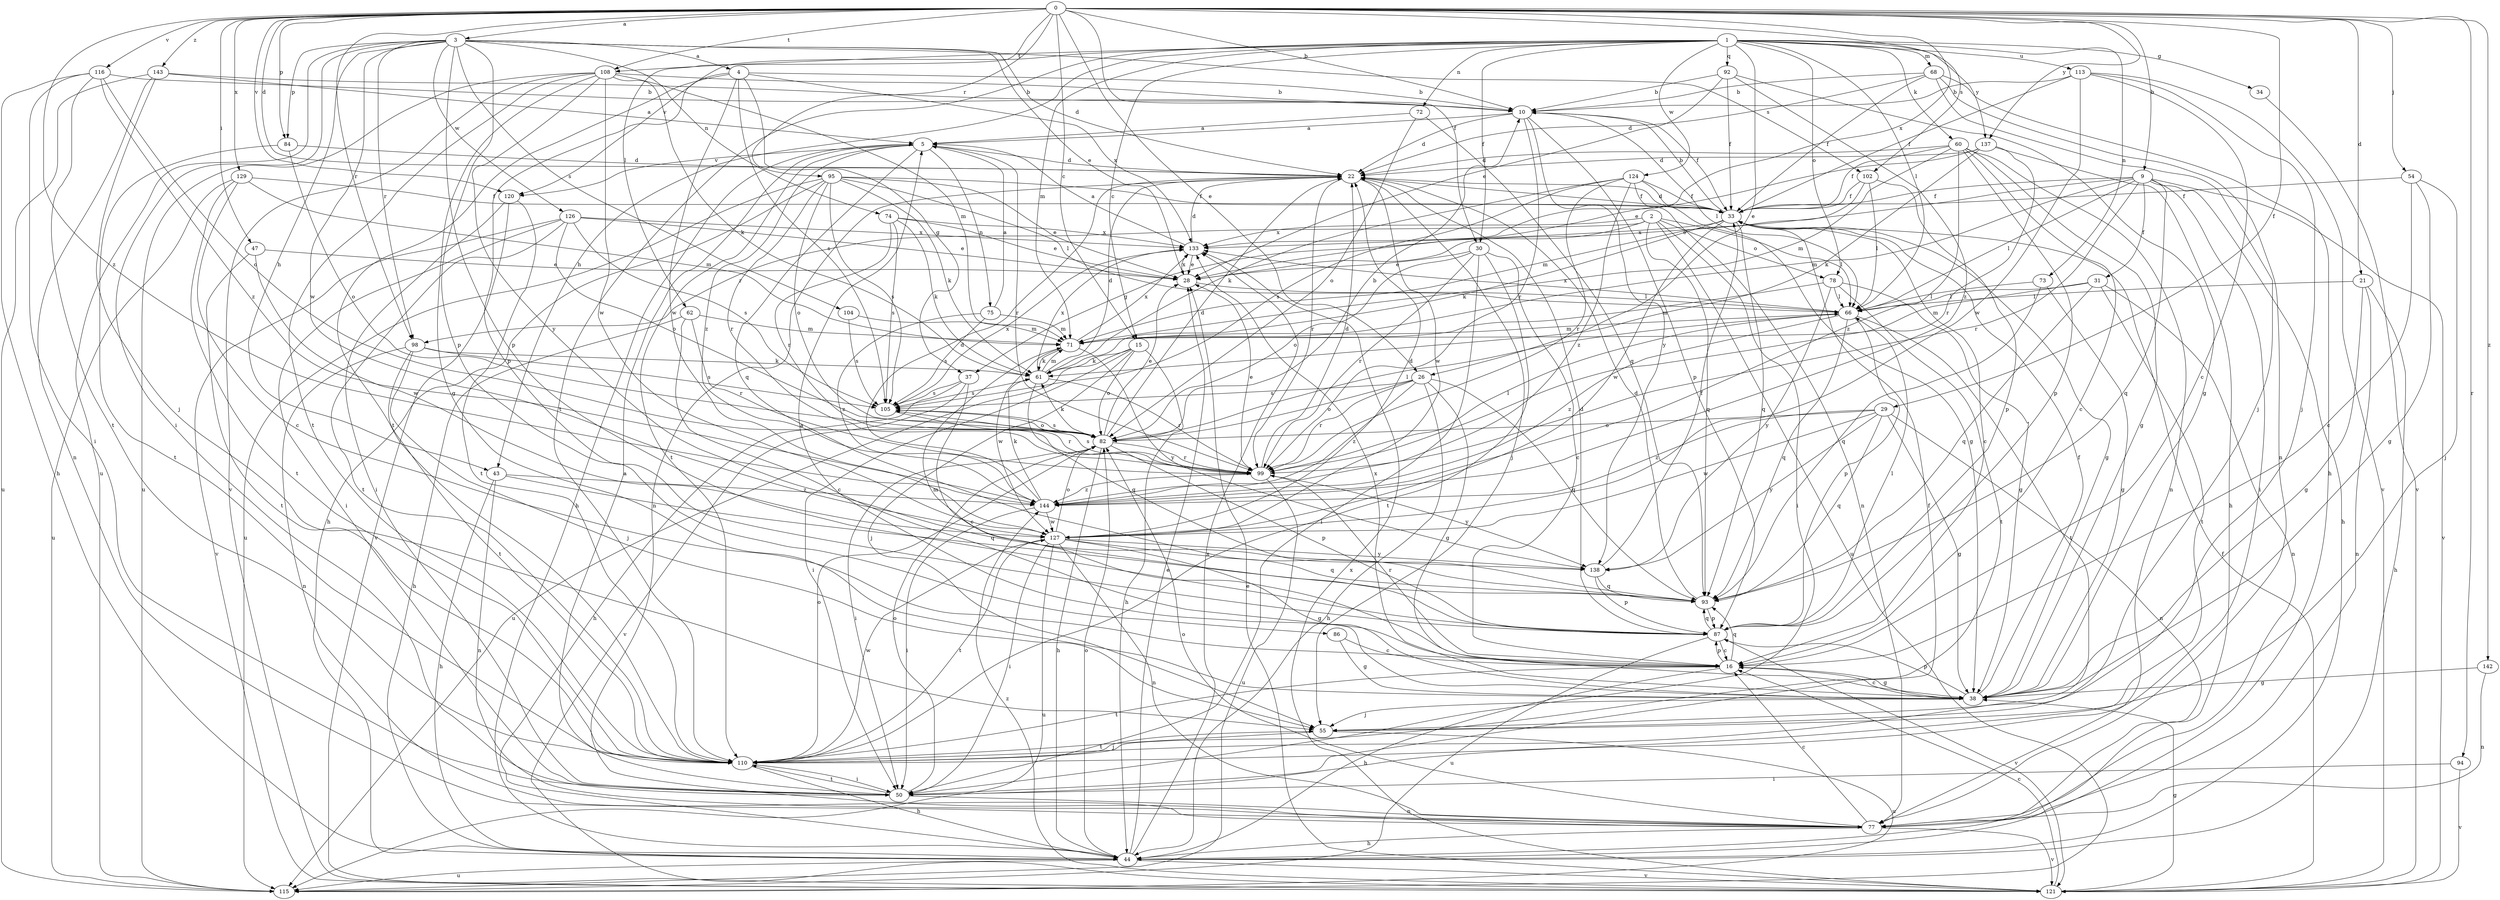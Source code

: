 strict digraph  {
0;
1;
2;
3;
4;
5;
9;
10;
15;
16;
21;
22;
26;
28;
29;
30;
31;
33;
34;
37;
38;
43;
44;
47;
50;
54;
55;
60;
61;
62;
66;
68;
71;
72;
73;
74;
75;
77;
78;
82;
84;
86;
87;
92;
93;
94;
95;
98;
99;
102;
104;
105;
108;
110;
113;
115;
116;
120;
121;
124;
126;
127;
129;
133;
137;
138;
142;
143;
144;
0 -> 3  [label=a];
0 -> 9  [label=b];
0 -> 10  [label=b];
0 -> 15  [label=c];
0 -> 21  [label=d];
0 -> 22  [label=d];
0 -> 26  [label=e];
0 -> 29  [label=f];
0 -> 30  [label=f];
0 -> 47  [label=i];
0 -> 54  [label=j];
0 -> 62  [label=l];
0 -> 84  [label=p];
0 -> 94  [label=r];
0 -> 95  [label=r];
0 -> 98  [label=r];
0 -> 102  [label=s];
0 -> 108  [label=t];
0 -> 116  [label=v];
0 -> 120  [label=v];
0 -> 129  [label=x];
0 -> 133  [label=x];
0 -> 137  [label=y];
0 -> 142  [label=z];
0 -> 143  [label=z];
0 -> 144  [label=z];
1 -> 15  [label=c];
1 -> 26  [label=e];
1 -> 30  [label=f];
1 -> 34  [label=g];
1 -> 43  [label=h];
1 -> 60  [label=k];
1 -> 66  [label=l];
1 -> 68  [label=m];
1 -> 71  [label=m];
1 -> 72  [label=n];
1 -> 73  [label=n];
1 -> 78  [label=o];
1 -> 92  [label=q];
1 -> 108  [label=t];
1 -> 110  [label=t];
1 -> 113  [label=u];
1 -> 120  [label=v];
1 -> 124  [label=w];
1 -> 137  [label=y];
2 -> 37  [label=g];
2 -> 50  [label=i];
2 -> 66  [label=l];
2 -> 78  [label=o];
2 -> 93  [label=q];
2 -> 98  [label=r];
2 -> 115  [label=u];
2 -> 133  [label=x];
3 -> 4  [label=a];
3 -> 22  [label=d];
3 -> 28  [label=e];
3 -> 43  [label=h];
3 -> 50  [label=i];
3 -> 74  [label=n];
3 -> 84  [label=p];
3 -> 86  [label=p];
3 -> 87  [label=p];
3 -> 98  [label=r];
3 -> 102  [label=s];
3 -> 104  [label=s];
3 -> 115  [label=u];
3 -> 126  [label=w];
3 -> 127  [label=w];
4 -> 10  [label=b];
4 -> 37  [label=g];
4 -> 87  [label=p];
4 -> 105  [label=s];
4 -> 110  [label=t];
4 -> 127  [label=w];
4 -> 133  [label=x];
5 -> 22  [label=d];
5 -> 44  [label=h];
5 -> 75  [label=n];
5 -> 93  [label=q];
5 -> 99  [label=r];
5 -> 110  [label=t];
5 -> 120  [label=v];
5 -> 144  [label=z];
9 -> 28  [label=e];
9 -> 31  [label=f];
9 -> 33  [label=f];
9 -> 44  [label=h];
9 -> 50  [label=i];
9 -> 66  [label=l];
9 -> 71  [label=m];
9 -> 93  [label=q];
9 -> 99  [label=r];
9 -> 121  [label=v];
10 -> 5  [label=a];
10 -> 22  [label=d];
10 -> 33  [label=f];
10 -> 66  [label=l];
10 -> 87  [label=p];
10 -> 99  [label=r];
10 -> 138  [label=y];
15 -> 44  [label=h];
15 -> 50  [label=i];
15 -> 55  [label=j];
15 -> 61  [label=k];
15 -> 82  [label=o];
15 -> 115  [label=u];
16 -> 38  [label=g];
16 -> 44  [label=h];
16 -> 87  [label=p];
16 -> 93  [label=q];
16 -> 99  [label=r];
16 -> 110  [label=t];
21 -> 38  [label=g];
21 -> 44  [label=h];
21 -> 66  [label=l];
21 -> 77  [label=n];
22 -> 33  [label=f];
22 -> 55  [label=j];
22 -> 77  [label=n];
22 -> 99  [label=r];
22 -> 127  [label=w];
26 -> 38  [label=g];
26 -> 44  [label=h];
26 -> 82  [label=o];
26 -> 93  [label=q];
26 -> 99  [label=r];
26 -> 105  [label=s];
26 -> 144  [label=z];
28 -> 66  [label=l];
28 -> 133  [label=x];
29 -> 38  [label=g];
29 -> 77  [label=n];
29 -> 82  [label=o];
29 -> 93  [label=q];
29 -> 127  [label=w];
29 -> 138  [label=y];
29 -> 144  [label=z];
30 -> 16  [label=c];
30 -> 28  [label=e];
30 -> 50  [label=i];
30 -> 82  [label=o];
30 -> 99  [label=r];
30 -> 110  [label=t];
31 -> 66  [label=l];
31 -> 71  [label=m];
31 -> 77  [label=n];
31 -> 93  [label=q];
31 -> 110  [label=t];
33 -> 10  [label=b];
33 -> 16  [label=c];
33 -> 22  [label=d];
33 -> 38  [label=g];
33 -> 61  [label=k];
33 -> 93  [label=q];
33 -> 127  [label=w];
33 -> 133  [label=x];
34 -> 121  [label=v];
37 -> 16  [label=c];
37 -> 44  [label=h];
37 -> 105  [label=s];
37 -> 121  [label=v];
38 -> 5  [label=a];
38 -> 16  [label=c];
38 -> 33  [label=f];
38 -> 55  [label=j];
38 -> 87  [label=p];
38 -> 133  [label=x];
43 -> 44  [label=h];
43 -> 77  [label=n];
43 -> 93  [label=q];
43 -> 144  [label=z];
44 -> 28  [label=e];
44 -> 82  [label=o];
44 -> 115  [label=u];
44 -> 121  [label=v];
44 -> 133  [label=x];
47 -> 28  [label=e];
47 -> 110  [label=t];
47 -> 127  [label=w];
50 -> 5  [label=a];
50 -> 33  [label=f];
50 -> 77  [label=n];
50 -> 82  [label=o];
50 -> 110  [label=t];
54 -> 16  [label=c];
54 -> 33  [label=f];
54 -> 38  [label=g];
54 -> 55  [label=j];
55 -> 110  [label=t];
55 -> 115  [label=u];
60 -> 16  [label=c];
60 -> 22  [label=d];
60 -> 33  [label=f];
60 -> 38  [label=g];
60 -> 71  [label=m];
60 -> 77  [label=n];
60 -> 87  [label=p];
60 -> 144  [label=z];
61 -> 22  [label=d];
61 -> 71  [label=m];
61 -> 93  [label=q];
61 -> 99  [label=r];
61 -> 105  [label=s];
61 -> 133  [label=x];
62 -> 16  [label=c];
62 -> 44  [label=h];
62 -> 71  [label=m];
62 -> 99  [label=r];
66 -> 71  [label=m];
66 -> 87  [label=p];
66 -> 93  [label=q];
66 -> 110  [label=t];
66 -> 133  [label=x];
66 -> 144  [label=z];
68 -> 10  [label=b];
68 -> 22  [label=d];
68 -> 33  [label=f];
68 -> 44  [label=h];
68 -> 55  [label=j];
68 -> 77  [label=n];
71 -> 61  [label=k];
71 -> 127  [label=w];
71 -> 133  [label=x];
71 -> 138  [label=y];
72 -> 5  [label=a];
72 -> 82  [label=o];
72 -> 93  [label=q];
73 -> 38  [label=g];
73 -> 66  [label=l];
73 -> 93  [label=q];
74 -> 28  [label=e];
74 -> 61  [label=k];
74 -> 99  [label=r];
74 -> 105  [label=s];
74 -> 133  [label=x];
75 -> 5  [label=a];
75 -> 71  [label=m];
75 -> 105  [label=s];
75 -> 144  [label=z];
77 -> 16  [label=c];
77 -> 44  [label=h];
77 -> 82  [label=o];
77 -> 121  [label=v];
78 -> 38  [label=g];
78 -> 66  [label=l];
78 -> 71  [label=m];
78 -> 110  [label=t];
78 -> 138  [label=y];
82 -> 10  [label=b];
82 -> 22  [label=d];
82 -> 28  [label=e];
82 -> 44  [label=h];
82 -> 50  [label=i];
82 -> 61  [label=k];
82 -> 66  [label=l];
82 -> 87  [label=p];
82 -> 99  [label=r];
82 -> 105  [label=s];
84 -> 22  [label=d];
84 -> 82  [label=o];
84 -> 110  [label=t];
86 -> 16  [label=c];
86 -> 38  [label=g];
87 -> 16  [label=c];
87 -> 22  [label=d];
87 -> 66  [label=l];
87 -> 71  [label=m];
87 -> 93  [label=q];
87 -> 115  [label=u];
87 -> 121  [label=v];
92 -> 10  [label=b];
92 -> 28  [label=e];
92 -> 33  [label=f];
92 -> 38  [label=g];
92 -> 144  [label=z];
93 -> 22  [label=d];
93 -> 87  [label=p];
94 -> 50  [label=i];
94 -> 121  [label=v];
95 -> 28  [label=e];
95 -> 33  [label=f];
95 -> 44  [label=h];
95 -> 61  [label=k];
95 -> 66  [label=l];
95 -> 82  [label=o];
95 -> 99  [label=r];
95 -> 105  [label=s];
95 -> 115  [label=u];
98 -> 55  [label=j];
98 -> 61  [label=k];
98 -> 77  [label=n];
98 -> 105  [label=s];
98 -> 110  [label=t];
99 -> 22  [label=d];
99 -> 28  [label=e];
99 -> 66  [label=l];
99 -> 105  [label=s];
99 -> 115  [label=u];
99 -> 138  [label=y];
99 -> 144  [label=z];
102 -> 33  [label=f];
102 -> 66  [label=l];
102 -> 71  [label=m];
102 -> 87  [label=p];
104 -> 71  [label=m];
104 -> 105  [label=s];
105 -> 82  [label=o];
105 -> 99  [label=r];
105 -> 133  [label=x];
108 -> 10  [label=b];
108 -> 38  [label=g];
108 -> 61  [label=k];
108 -> 71  [label=m];
108 -> 110  [label=t];
108 -> 115  [label=u];
108 -> 121  [label=v];
108 -> 127  [label=w];
108 -> 138  [label=y];
110 -> 44  [label=h];
110 -> 50  [label=i];
110 -> 55  [label=j];
110 -> 82  [label=o];
110 -> 127  [label=w];
113 -> 10  [label=b];
113 -> 16  [label=c];
113 -> 33  [label=f];
113 -> 55  [label=j];
113 -> 121  [label=v];
113 -> 127  [label=w];
116 -> 10  [label=b];
116 -> 44  [label=h];
116 -> 50  [label=i];
116 -> 82  [label=o];
116 -> 110  [label=t];
116 -> 144  [label=z];
120 -> 50  [label=i];
120 -> 110  [label=t];
120 -> 121  [label=v];
121 -> 16  [label=c];
121 -> 28  [label=e];
121 -> 33  [label=f];
121 -> 38  [label=g];
121 -> 133  [label=x];
121 -> 144  [label=z];
124 -> 33  [label=f];
124 -> 38  [label=g];
124 -> 61  [label=k];
124 -> 77  [label=n];
124 -> 99  [label=r];
124 -> 105  [label=s];
124 -> 144  [label=z];
126 -> 28  [label=e];
126 -> 50  [label=i];
126 -> 82  [label=o];
126 -> 105  [label=s];
126 -> 110  [label=t];
126 -> 121  [label=v];
126 -> 133  [label=x];
127 -> 22  [label=d];
127 -> 38  [label=g];
127 -> 50  [label=i];
127 -> 77  [label=n];
127 -> 82  [label=o];
127 -> 93  [label=q];
127 -> 110  [label=t];
127 -> 115  [label=u];
127 -> 138  [label=y];
129 -> 16  [label=c];
129 -> 33  [label=f];
129 -> 71  [label=m];
129 -> 110  [label=t];
129 -> 115  [label=u];
133 -> 5  [label=a];
133 -> 22  [label=d];
133 -> 28  [label=e];
137 -> 22  [label=d];
137 -> 28  [label=e];
137 -> 44  [label=h];
137 -> 61  [label=k];
137 -> 99  [label=r];
138 -> 33  [label=f];
138 -> 87  [label=p];
138 -> 93  [label=q];
142 -> 38  [label=g];
142 -> 77  [label=n];
143 -> 5  [label=a];
143 -> 10  [label=b];
143 -> 55  [label=j];
143 -> 77  [label=n];
143 -> 115  [label=u];
144 -> 22  [label=d];
144 -> 50  [label=i];
144 -> 61  [label=k];
144 -> 127  [label=w];
}
